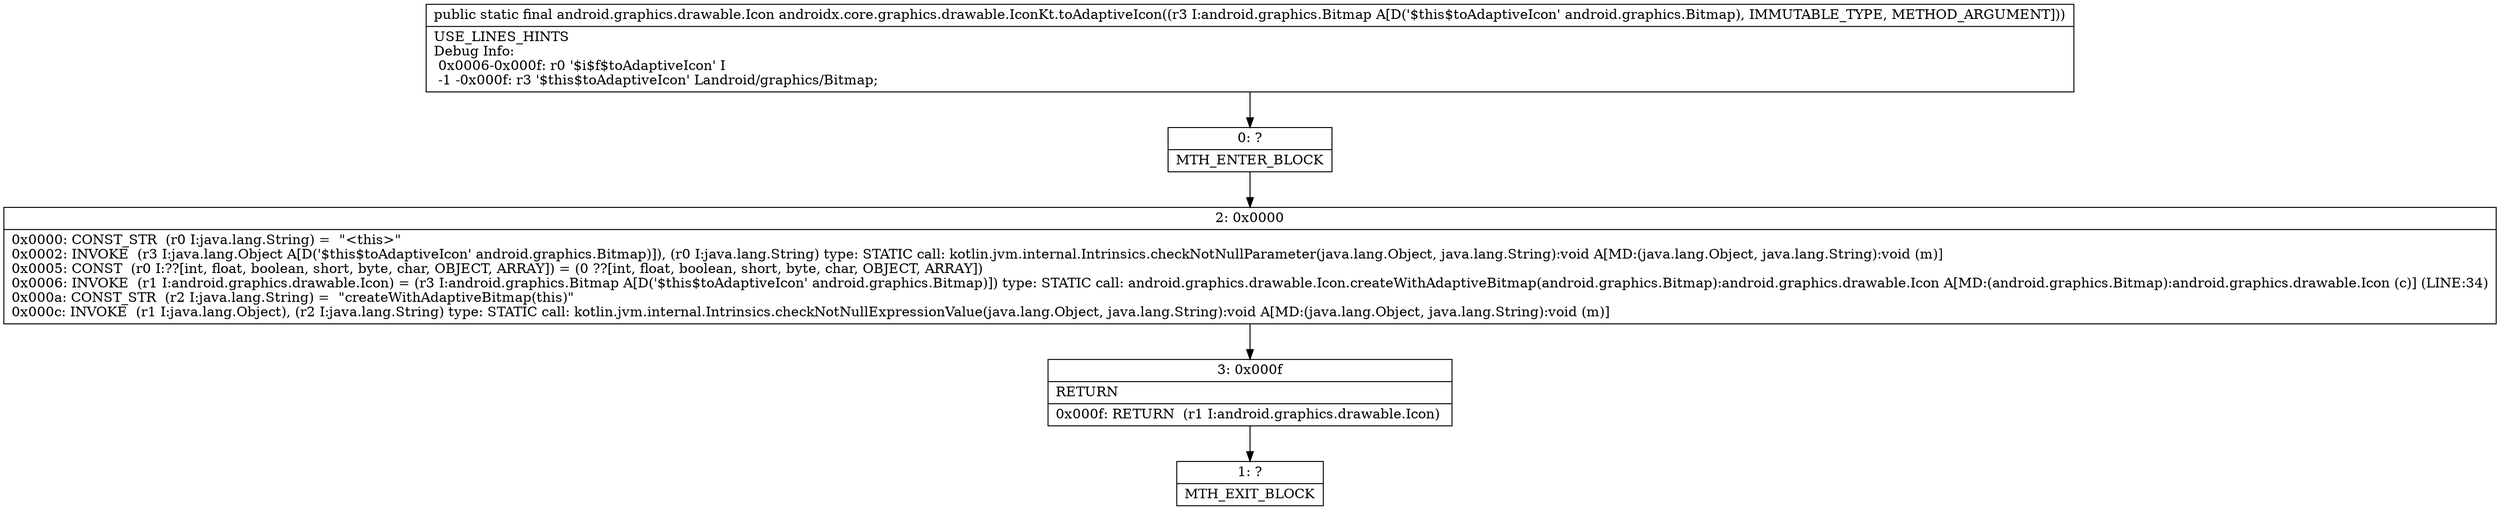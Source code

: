 digraph "CFG forandroidx.core.graphics.drawable.IconKt.toAdaptiveIcon(Landroid\/graphics\/Bitmap;)Landroid\/graphics\/drawable\/Icon;" {
Node_0 [shape=record,label="{0\:\ ?|MTH_ENTER_BLOCK\l}"];
Node_2 [shape=record,label="{2\:\ 0x0000|0x0000: CONST_STR  (r0 I:java.lang.String) =  \"\<this\>\" \l0x0002: INVOKE  (r3 I:java.lang.Object A[D('$this$toAdaptiveIcon' android.graphics.Bitmap)]), (r0 I:java.lang.String) type: STATIC call: kotlin.jvm.internal.Intrinsics.checkNotNullParameter(java.lang.Object, java.lang.String):void A[MD:(java.lang.Object, java.lang.String):void (m)]\l0x0005: CONST  (r0 I:??[int, float, boolean, short, byte, char, OBJECT, ARRAY]) = (0 ??[int, float, boolean, short, byte, char, OBJECT, ARRAY]) \l0x0006: INVOKE  (r1 I:android.graphics.drawable.Icon) = (r3 I:android.graphics.Bitmap A[D('$this$toAdaptiveIcon' android.graphics.Bitmap)]) type: STATIC call: android.graphics.drawable.Icon.createWithAdaptiveBitmap(android.graphics.Bitmap):android.graphics.drawable.Icon A[MD:(android.graphics.Bitmap):android.graphics.drawable.Icon (c)] (LINE:34)\l0x000a: CONST_STR  (r2 I:java.lang.String) =  \"createWithAdaptiveBitmap(this)\" \l0x000c: INVOKE  (r1 I:java.lang.Object), (r2 I:java.lang.String) type: STATIC call: kotlin.jvm.internal.Intrinsics.checkNotNullExpressionValue(java.lang.Object, java.lang.String):void A[MD:(java.lang.Object, java.lang.String):void (m)]\l}"];
Node_3 [shape=record,label="{3\:\ 0x000f|RETURN\l|0x000f: RETURN  (r1 I:android.graphics.drawable.Icon) \l}"];
Node_1 [shape=record,label="{1\:\ ?|MTH_EXIT_BLOCK\l}"];
MethodNode[shape=record,label="{public static final android.graphics.drawable.Icon androidx.core.graphics.drawable.IconKt.toAdaptiveIcon((r3 I:android.graphics.Bitmap A[D('$this$toAdaptiveIcon' android.graphics.Bitmap), IMMUTABLE_TYPE, METHOD_ARGUMENT]))  | USE_LINES_HINTS\lDebug Info:\l  0x0006\-0x000f: r0 '$i$f$toAdaptiveIcon' I\l  \-1 \-0x000f: r3 '$this$toAdaptiveIcon' Landroid\/graphics\/Bitmap;\l}"];
MethodNode -> Node_0;Node_0 -> Node_2;
Node_2 -> Node_3;
Node_3 -> Node_1;
}


